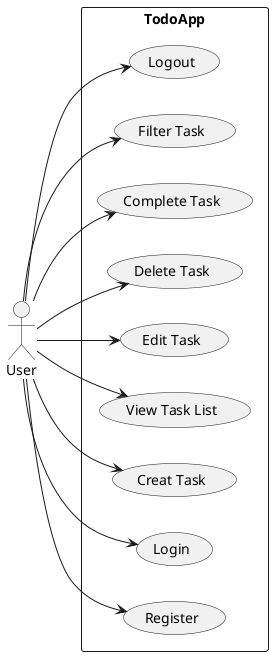 @startuml
left to right direction
actor "User" as user
rectangle TodoApp {
  usecase "Logout" as logout
  usecase "Filter Task" as filter
  usecase "Complete Task" as completeTask
  usecase "Delete Task" as deleteTask
  usecase "Edit Task" as editTask
  usecase "View Task List" as viewTask
  usecase "Creat Task" as createTask
  usecase "Login" as login
  usecase "Register" as register
}
user --> logout
user --> filter
user --> completeTask
user --> deleteTask
user --> editTask
user --> viewTask
user --> createTask
user --> login
user --> register
@enduml

